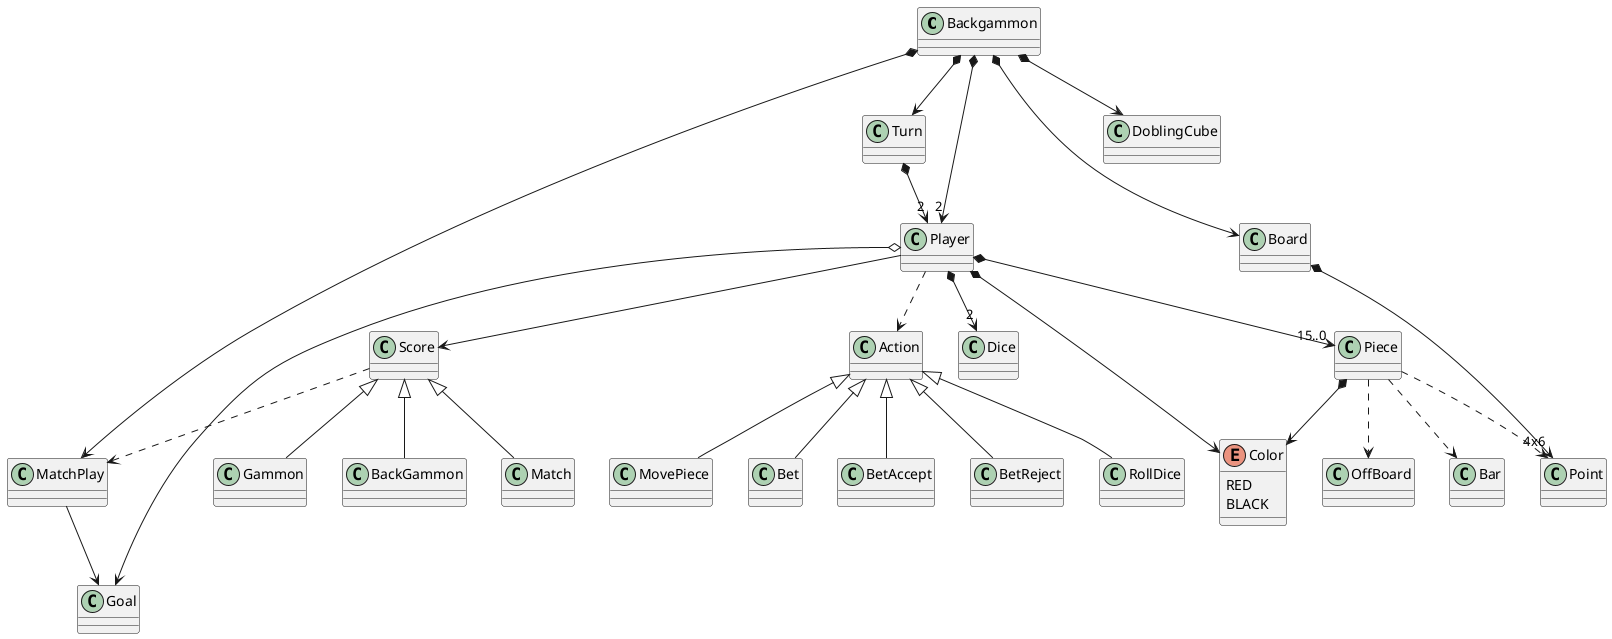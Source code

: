 @startuml
class Backgammon{}

class Board{}

class OffBoard{}


class Point {}

class Piece{}

enum Color{
  RED
  BLACK
}

class Goal{}

class Bar{}

class MatchPlay{}

class Turn{}

class Player{}

class Dice{}

class DoblingCube{}

class Match{}

class Gammon{}

class BackGammon{}

class Score{}

class Action {}
class RollDice {}
class MovePiece {}
class Bet {}
class BetAccept {}
class BetReject {}

Player --> Score
Score ..> MatchPlay
MatchPlay --> Goal
Match -up-|> Score
Gammon -up-|> Score
BackGammon -up-|> Score
Backgammon *--> MatchPlay
Backgammon *--> Board
Backgammon *--> Turn
Backgammon *--> DoblingCube
Turn *--> "2" Player
Backgammon *--> "2" Player
Board *--> "4x6" Point
Player *--> Color
Piece *--> Color
Piece ..> Point
Piece ..> OffBoard
Piece ..> Bar
Player *--> "15..0" Piece
Player *--> "2" Dice
Player o--> Goal
Player ..> Action

Action <|-- RollDice
Action <|-- MovePiece
Action <|-- Bet
Action <|-- BetAccept
Action <|-- BetReject
@enduml
